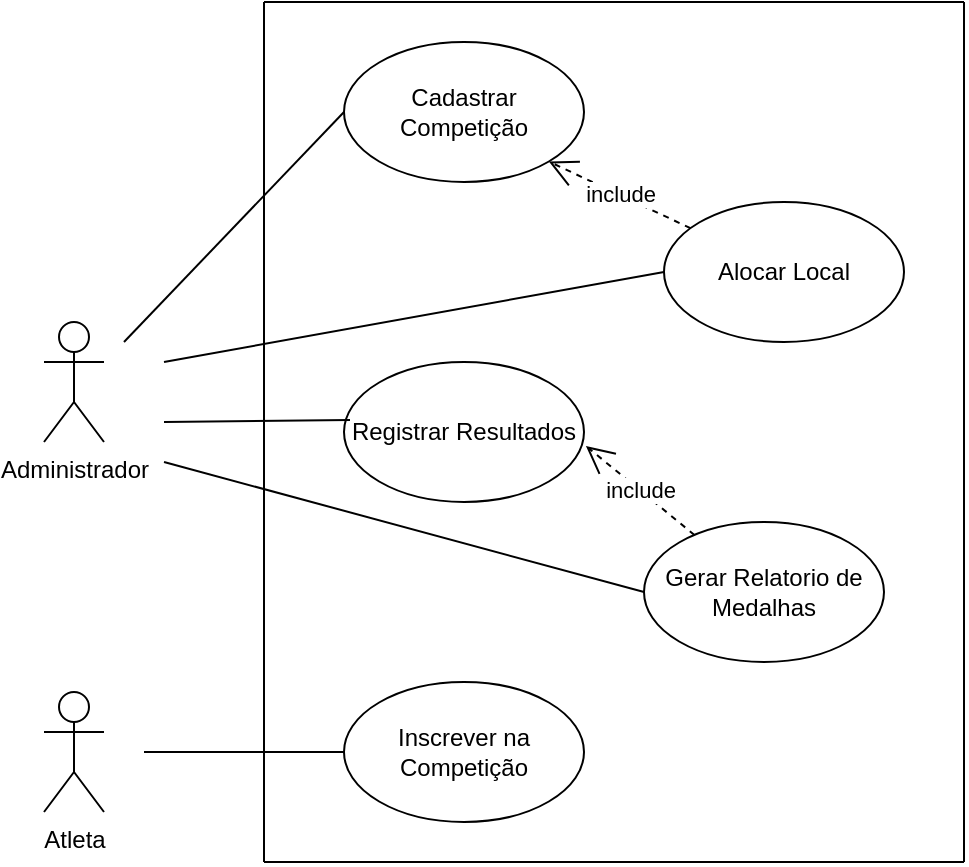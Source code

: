 <mxfile version="26.1.0">
  <diagram name="Página-1" id="1hL9Om-VZf7akXX2MLqt">
    <mxGraphModel dx="1114" dy="566" grid="1" gridSize="10" guides="1" tooltips="1" connect="1" arrows="1" fold="1" page="1" pageScale="1" pageWidth="827" pageHeight="1169" math="0" shadow="0">
      <root>
        <mxCell id="0" />
        <mxCell id="1" parent="0" />
        <mxCell id="wYLhbUGFcpA3OBlEljk2-1" value="Administrador" style="shape=umlActor;verticalLabelPosition=bottom;verticalAlign=top;html=1;outlineConnect=0;" vertex="1" parent="1">
          <mxGeometry x="140" y="360" width="30" height="60" as="geometry" />
        </mxCell>
        <mxCell id="wYLhbUGFcpA3OBlEljk2-2" value="Atleta" style="shape=umlActor;verticalLabelPosition=bottom;verticalAlign=top;html=1;outlineConnect=0;" vertex="1" parent="1">
          <mxGeometry x="140" y="545" width="30" height="60" as="geometry" />
        </mxCell>
        <mxCell id="wYLhbUGFcpA3OBlEljk2-4" value="Cadastrar Competição" style="ellipse;whiteSpace=wrap;html=1;" vertex="1" parent="1">
          <mxGeometry x="290" y="220" width="120" height="70" as="geometry" />
        </mxCell>
        <mxCell id="wYLhbUGFcpA3OBlEljk2-5" value="Alocar Local" style="ellipse;whiteSpace=wrap;html=1;" vertex="1" parent="1">
          <mxGeometry x="450" y="300" width="120" height="70" as="geometry" />
        </mxCell>
        <mxCell id="wYLhbUGFcpA3OBlEljk2-6" value="Registrar Resultados" style="ellipse;whiteSpace=wrap;html=1;" vertex="1" parent="1">
          <mxGeometry x="290" y="380" width="120" height="70" as="geometry" />
        </mxCell>
        <mxCell id="wYLhbUGFcpA3OBlEljk2-7" value="&lt;span&gt;&lt;/span&gt;&lt;span&gt;&lt;/span&gt;&lt;span style=&quot;white-space-collapse: preserve;&quot;&gt;Gerar Relatorio de Medalhas&lt;/span&gt;" style="ellipse;whiteSpace=wrap;html=1;" vertex="1" parent="1">
          <mxGeometry x="440" y="460" width="120" height="70" as="geometry" />
        </mxCell>
        <mxCell id="wYLhbUGFcpA3OBlEljk2-8" value="&lt;span&gt;&lt;/span&gt;&lt;span&gt;&lt;/span&gt;&lt;span&gt;&lt;/span&gt;&lt;span style=&quot;white-space-collapse: preserve;&quot;&gt;Inscrever na Competição&lt;/span&gt;" style="ellipse;whiteSpace=wrap;html=1;" vertex="1" parent="1">
          <mxGeometry x="290" y="540" width="120" height="70" as="geometry" />
        </mxCell>
        <mxCell id="wYLhbUGFcpA3OBlEljk2-11" value="" style="endArrow=none;html=1;rounded=0;entryX=0;entryY=0.5;entryDx=0;entryDy=0;" edge="1" parent="1" target="wYLhbUGFcpA3OBlEljk2-4">
          <mxGeometry width="50" height="50" relative="1" as="geometry">
            <mxPoint x="180" y="370" as="sourcePoint" />
            <mxPoint x="250" y="330" as="targetPoint" />
          </mxGeometry>
        </mxCell>
        <mxCell id="wYLhbUGFcpA3OBlEljk2-13" value="" style="endArrow=none;html=1;rounded=0;entryX=0.025;entryY=0.414;entryDx=0;entryDy=0;entryPerimeter=0;" edge="1" parent="1" target="wYLhbUGFcpA3OBlEljk2-6">
          <mxGeometry width="50" height="50" relative="1" as="geometry">
            <mxPoint x="200" y="410" as="sourcePoint" />
            <mxPoint x="320" y="295" as="targetPoint" />
          </mxGeometry>
        </mxCell>
        <mxCell id="wYLhbUGFcpA3OBlEljk2-14" value="" style="endArrow=none;html=1;rounded=0;entryX=0;entryY=0.5;entryDx=0;entryDy=0;" edge="1" parent="1" target="wYLhbUGFcpA3OBlEljk2-7">
          <mxGeometry width="50" height="50" relative="1" as="geometry">
            <mxPoint x="200" y="430" as="sourcePoint" />
            <mxPoint x="330" y="305" as="targetPoint" />
          </mxGeometry>
        </mxCell>
        <mxCell id="wYLhbUGFcpA3OBlEljk2-15" value="" style="endArrow=none;html=1;rounded=0;entryX=0;entryY=0.5;entryDx=0;entryDy=0;" edge="1" parent="1" target="wYLhbUGFcpA3OBlEljk2-8">
          <mxGeometry width="50" height="50" relative="1" as="geometry">
            <mxPoint x="190" y="575" as="sourcePoint" />
            <mxPoint x="310" y="545" as="targetPoint" />
          </mxGeometry>
        </mxCell>
        <mxCell id="wYLhbUGFcpA3OBlEljk2-18" value="" style="endArrow=none;html=1;rounded=0;" edge="1" parent="1">
          <mxGeometry width="50" height="50" relative="1" as="geometry">
            <mxPoint x="600" y="630" as="sourcePoint" />
            <mxPoint x="600" y="200" as="targetPoint" />
          </mxGeometry>
        </mxCell>
        <mxCell id="wYLhbUGFcpA3OBlEljk2-19" value="" style="endArrow=none;html=1;rounded=0;" edge="1" parent="1">
          <mxGeometry width="50" height="50" relative="1" as="geometry">
            <mxPoint x="250" y="630" as="sourcePoint" />
            <mxPoint x="250" y="200" as="targetPoint" />
          </mxGeometry>
        </mxCell>
        <mxCell id="wYLhbUGFcpA3OBlEljk2-20" value="" style="endArrow=none;html=1;rounded=0;" edge="1" parent="1">
          <mxGeometry width="50" height="50" relative="1" as="geometry">
            <mxPoint x="250" y="200" as="sourcePoint" />
            <mxPoint x="600" y="200" as="targetPoint" />
          </mxGeometry>
        </mxCell>
        <mxCell id="wYLhbUGFcpA3OBlEljk2-21" value="" style="endArrow=none;html=1;rounded=0;" edge="1" parent="1">
          <mxGeometry width="50" height="50" relative="1" as="geometry">
            <mxPoint x="250" y="630" as="sourcePoint" />
            <mxPoint x="600" y="630" as="targetPoint" />
          </mxGeometry>
        </mxCell>
        <mxCell id="wYLhbUGFcpA3OBlEljk2-27" value="include" style="endArrow=open;endSize=12;dashed=1;html=1;rounded=0;entryX=1;entryY=1;entryDx=0;entryDy=0;" edge="1" parent="1" source="wYLhbUGFcpA3OBlEljk2-5" target="wYLhbUGFcpA3OBlEljk2-4">
          <mxGeometry width="160" relative="1" as="geometry">
            <mxPoint x="430" y="320" as="sourcePoint" />
            <mxPoint x="590" y="320" as="targetPoint" />
          </mxGeometry>
        </mxCell>
        <mxCell id="wYLhbUGFcpA3OBlEljk2-28" value="" style="endArrow=none;html=1;rounded=0;entryX=0;entryY=0.5;entryDx=0;entryDy=0;" edge="1" parent="1" target="wYLhbUGFcpA3OBlEljk2-5">
          <mxGeometry width="50" height="50" relative="1" as="geometry">
            <mxPoint x="200" y="380" as="sourcePoint" />
            <mxPoint x="430" y="330" as="targetPoint" />
          </mxGeometry>
        </mxCell>
        <mxCell id="wYLhbUGFcpA3OBlEljk2-29" value="include" style="endArrow=open;endSize=12;dashed=1;html=1;rounded=0;entryX=1.008;entryY=0.6;entryDx=0;entryDy=0;entryPerimeter=0;" edge="1" parent="1" source="wYLhbUGFcpA3OBlEljk2-7" target="wYLhbUGFcpA3OBlEljk2-6">
          <mxGeometry width="160" relative="1" as="geometry">
            <mxPoint x="461" y="315" as="sourcePoint" />
            <mxPoint x="402" y="290" as="targetPoint" />
            <Array as="points" />
          </mxGeometry>
        </mxCell>
      </root>
    </mxGraphModel>
  </diagram>
</mxfile>
